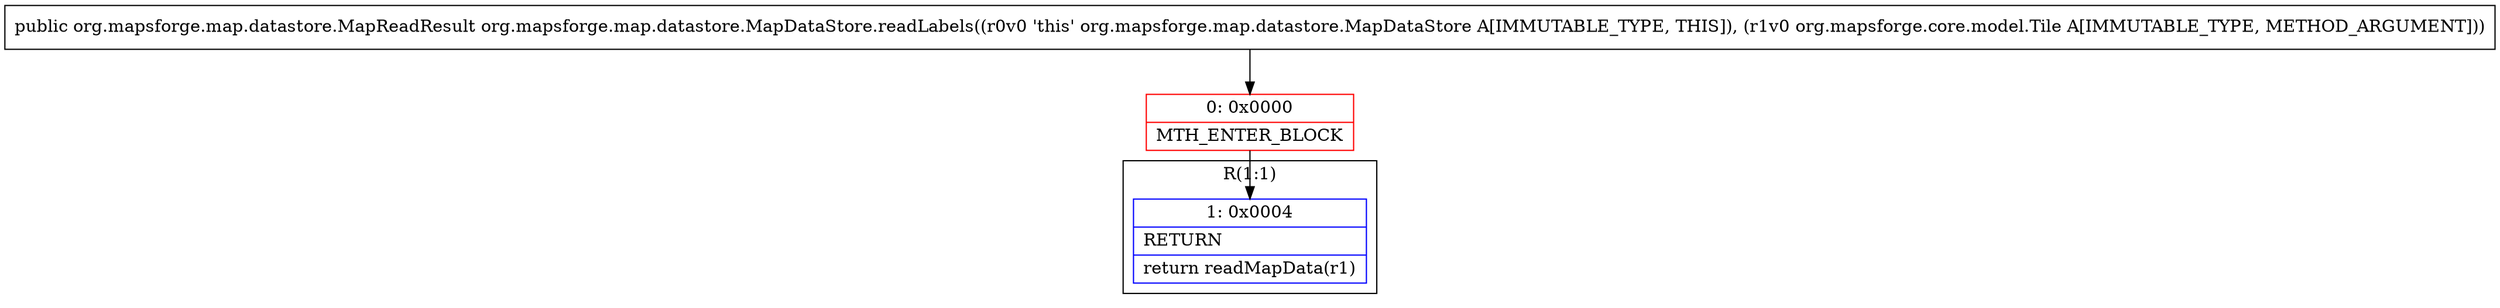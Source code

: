 digraph "CFG fororg.mapsforge.map.datastore.MapDataStore.readLabels(Lorg\/mapsforge\/core\/model\/Tile;)Lorg\/mapsforge\/map\/datastore\/MapReadResult;" {
subgraph cluster_Region_368911236 {
label = "R(1:1)";
node [shape=record,color=blue];
Node_1 [shape=record,label="{1\:\ 0x0004|RETURN\l|return readMapData(r1)\l}"];
}
Node_0 [shape=record,color=red,label="{0\:\ 0x0000|MTH_ENTER_BLOCK\l}"];
MethodNode[shape=record,label="{public org.mapsforge.map.datastore.MapReadResult org.mapsforge.map.datastore.MapDataStore.readLabels((r0v0 'this' org.mapsforge.map.datastore.MapDataStore A[IMMUTABLE_TYPE, THIS]), (r1v0 org.mapsforge.core.model.Tile A[IMMUTABLE_TYPE, METHOD_ARGUMENT])) }"];
MethodNode -> Node_0;
Node_0 -> Node_1;
}


